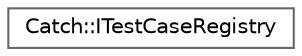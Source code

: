 digraph "Graphical Class Hierarchy"
{
 // LATEX_PDF_SIZE
  bgcolor="transparent";
  edge [fontname=Helvetica,fontsize=10,labelfontname=Helvetica,labelfontsize=10];
  node [fontname=Helvetica,fontsize=10,shape=box,height=0.2,width=0.4];
  rankdir="LR";
  Node0 [id="Node000000",label="Catch::ITestCaseRegistry",height=0.2,width=0.4,color="grey40", fillcolor="white", style="filled",URL="$struct_catch_1_1_i_test_case_registry.html",tooltip=" "];
}
